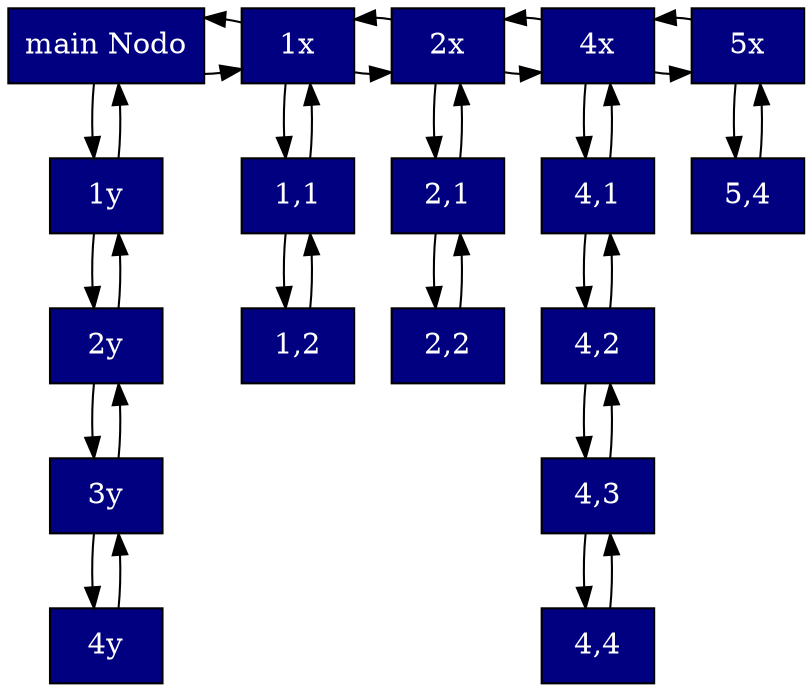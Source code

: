 digraph g{node[style="filled",fillcolor="navyblue",shape="box"]mainNode[label="main Nodo"fontcolor="white"]node1x[label="1x",fontcolor="white"]node2x[label="2x",fontcolor="white"]node4x[label="4x",fontcolor="white"]node5x[label="5x",fontcolor="white"]node1y[label="1y",fontcolor="white"]
node2y[label="2y",fontcolor="white"]
node3y[label="3y",fontcolor="white"]
node4y[label="4y",fontcolor="white"]
node11[label="1,1",fontcolor="white"]
node12[label="1,2",fontcolor="white"]
node21[label="2,1",fontcolor="white"]
node22[label="2,2",fontcolor="white"]
node41[label="4,1",fontcolor="white"]
node42[label="4,2",fontcolor="white"]
node43[label="4,3",fontcolor="white"]
node44[label="4,4",fontcolor="white"]
node54[label="5,4",fontcolor="white"]
mainNode->node1x
node1x->mainNode
node1x->node2x
node2x->node1x
node2x->node4x
node4x->node2x
node4x->node5x
node5x->node4x
{rank="same";node1x;node2x;node4x;node5x;mainNode}
mainNode->node1y
node1y->mainNode
node1y->node2y
node2y->node1y
node2y->node3y
node3y->node2y
node3y->node4y
node4y->node3y
node1x->node11
node11->node1x
node11->node12
node12->node11
node2x->node21
node21->node2x
node21->node22
node22->node21
node4x->node41
node41->node4x
node41->node42
node42->node41
node42->node43
node43->node42
node43->node44
node44->node43
node5x->node54
node54->node5x
}